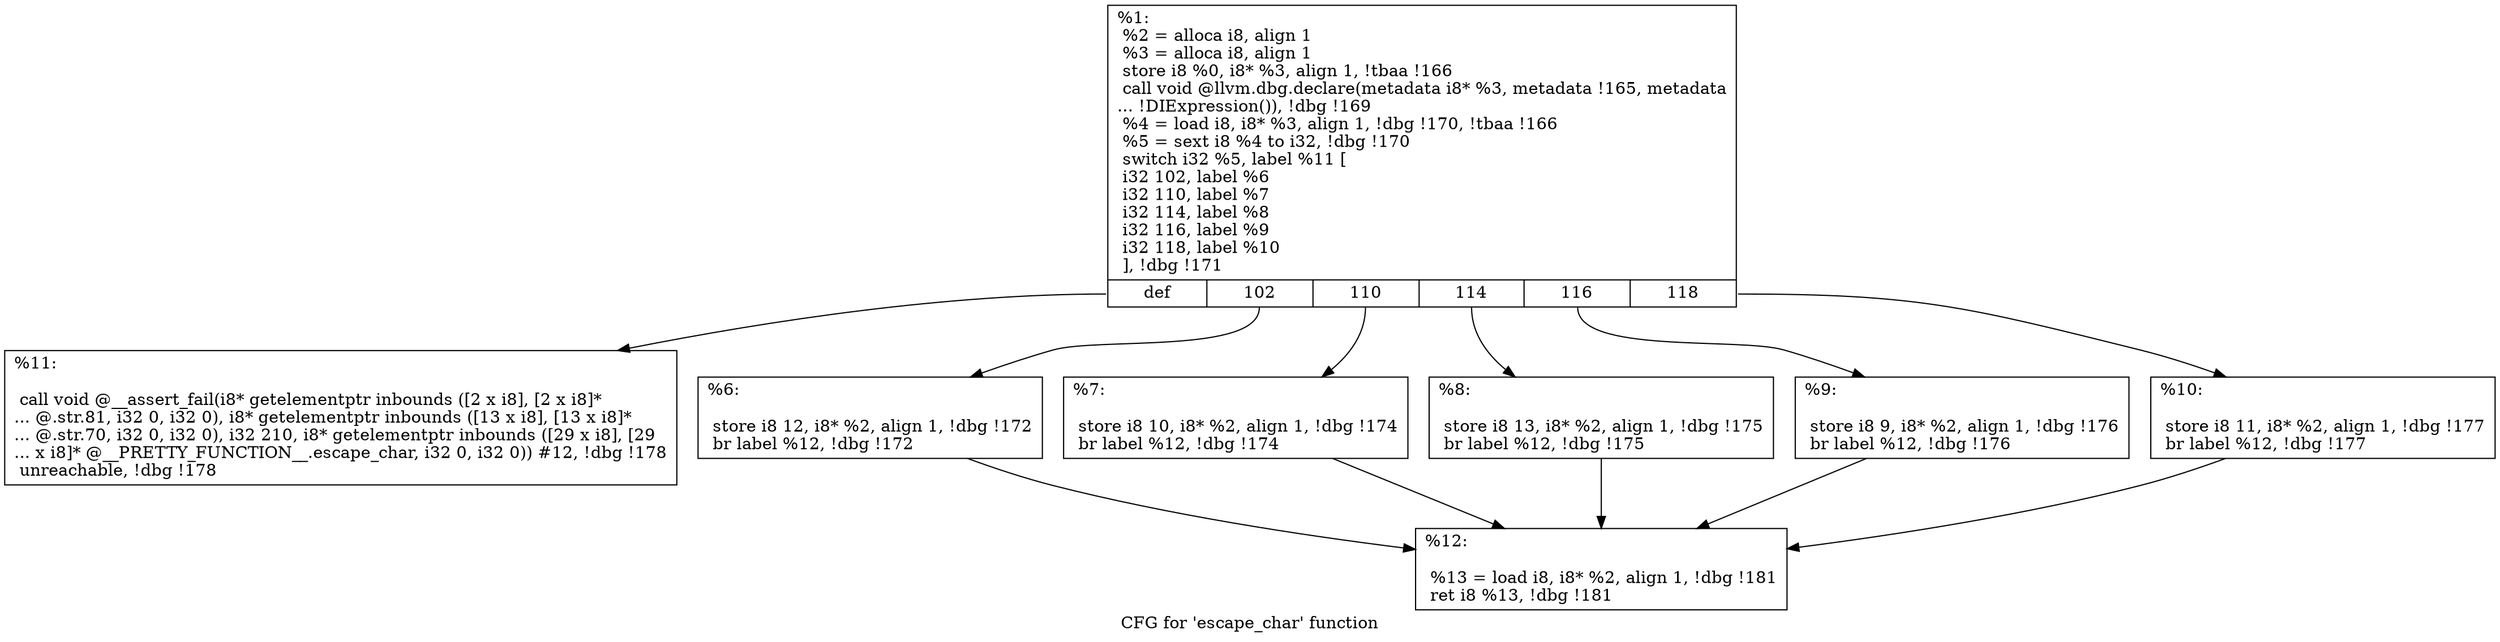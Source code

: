 digraph "CFG for 'escape_char' function" {
	label="CFG for 'escape_char' function";

	Node0x218d4c0 [shape=record,label="{%1:\l  %2 = alloca i8, align 1\l  %3 = alloca i8, align 1\l  store i8 %0, i8* %3, align 1, !tbaa !166\l  call void @llvm.dbg.declare(metadata i8* %3, metadata !165, metadata\l... !DIExpression()), !dbg !169\l  %4 = load i8, i8* %3, align 1, !dbg !170, !tbaa !166\l  %5 = sext i8 %4 to i32, !dbg !170\l  switch i32 %5, label %11 [\l    i32 102, label %6\l    i32 110, label %7\l    i32 114, label %8\l    i32 116, label %9\l    i32 118, label %10\l  ], !dbg !171\l|{<s0>def|<s1>102|<s2>110|<s3>114|<s4>116|<s5>118}}"];
	Node0x218d4c0:s0 -> Node0x218d6a0;
	Node0x218d4c0:s1 -> Node0x218d510;
	Node0x218d4c0:s2 -> Node0x218d560;
	Node0x218d4c0:s3 -> Node0x218d5b0;
	Node0x218d4c0:s4 -> Node0x218d600;
	Node0x218d4c0:s5 -> Node0x218d650;
	Node0x218d510 [shape=record,label="{%6:\l\l  store i8 12, i8* %2, align 1, !dbg !172\l  br label %12, !dbg !172\l}"];
	Node0x218d510 -> Node0x218d6f0;
	Node0x218d560 [shape=record,label="{%7:\l\l  store i8 10, i8* %2, align 1, !dbg !174\l  br label %12, !dbg !174\l}"];
	Node0x218d560 -> Node0x218d6f0;
	Node0x218d5b0 [shape=record,label="{%8:\l\l  store i8 13, i8* %2, align 1, !dbg !175\l  br label %12, !dbg !175\l}"];
	Node0x218d5b0 -> Node0x218d6f0;
	Node0x218d600 [shape=record,label="{%9:\l\l  store i8 9, i8* %2, align 1, !dbg !176\l  br label %12, !dbg !176\l}"];
	Node0x218d600 -> Node0x218d6f0;
	Node0x218d650 [shape=record,label="{%10:\l\l  store i8 11, i8* %2, align 1, !dbg !177\l  br label %12, !dbg !177\l}"];
	Node0x218d650 -> Node0x218d6f0;
	Node0x218d6a0 [shape=record,label="{%11:\l\l  call void @__assert_fail(i8* getelementptr inbounds ([2 x i8], [2 x i8]*\l... @.str.81, i32 0, i32 0), i8* getelementptr inbounds ([13 x i8], [13 x i8]*\l... @.str.70, i32 0, i32 0), i32 210, i8* getelementptr inbounds ([29 x i8], [29\l... x i8]* @__PRETTY_FUNCTION__.escape_char, i32 0, i32 0)) #12, !dbg !178\l  unreachable, !dbg !178\l}"];
	Node0x218d6f0 [shape=record,label="{%12:\l\l  %13 = load i8, i8* %2, align 1, !dbg !181\l  ret i8 %13, !dbg !181\l}"];
}
